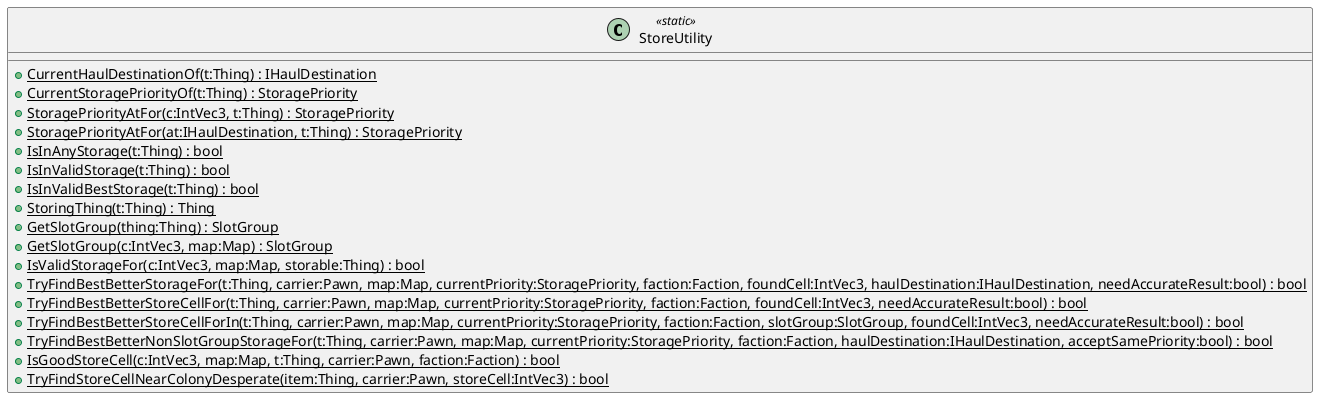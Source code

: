 @startuml
class StoreUtility <<static>> {
    + {static} CurrentHaulDestinationOf(t:Thing) : IHaulDestination
    + {static} CurrentStoragePriorityOf(t:Thing) : StoragePriority
    + {static} StoragePriorityAtFor(c:IntVec3, t:Thing) : StoragePriority
    + {static} StoragePriorityAtFor(at:IHaulDestination, t:Thing) : StoragePriority
    + {static} IsInAnyStorage(t:Thing) : bool
    + {static} IsInValidStorage(t:Thing) : bool
    + {static} IsInValidBestStorage(t:Thing) : bool
    + {static} StoringThing(t:Thing) : Thing
    + {static} GetSlotGroup(thing:Thing) : SlotGroup
    + {static} GetSlotGroup(c:IntVec3, map:Map) : SlotGroup
    + {static} IsValidStorageFor(c:IntVec3, map:Map, storable:Thing) : bool
    + {static} TryFindBestBetterStorageFor(t:Thing, carrier:Pawn, map:Map, currentPriority:StoragePriority, faction:Faction, foundCell:IntVec3, haulDestination:IHaulDestination, needAccurateResult:bool) : bool
    + {static} TryFindBestBetterStoreCellFor(t:Thing, carrier:Pawn, map:Map, currentPriority:StoragePriority, faction:Faction, foundCell:IntVec3, needAccurateResult:bool) : bool
    + {static} TryFindBestBetterStoreCellForIn(t:Thing, carrier:Pawn, map:Map, currentPriority:StoragePriority, faction:Faction, slotGroup:SlotGroup, foundCell:IntVec3, needAccurateResult:bool) : bool
    + {static} TryFindBestBetterNonSlotGroupStorageFor(t:Thing, carrier:Pawn, map:Map, currentPriority:StoragePriority, faction:Faction, haulDestination:IHaulDestination, acceptSamePriority:bool) : bool
    + {static} IsGoodStoreCell(c:IntVec3, map:Map, t:Thing, carrier:Pawn, faction:Faction) : bool
    + {static} TryFindStoreCellNearColonyDesperate(item:Thing, carrier:Pawn, storeCell:IntVec3) : bool
}
@enduml
